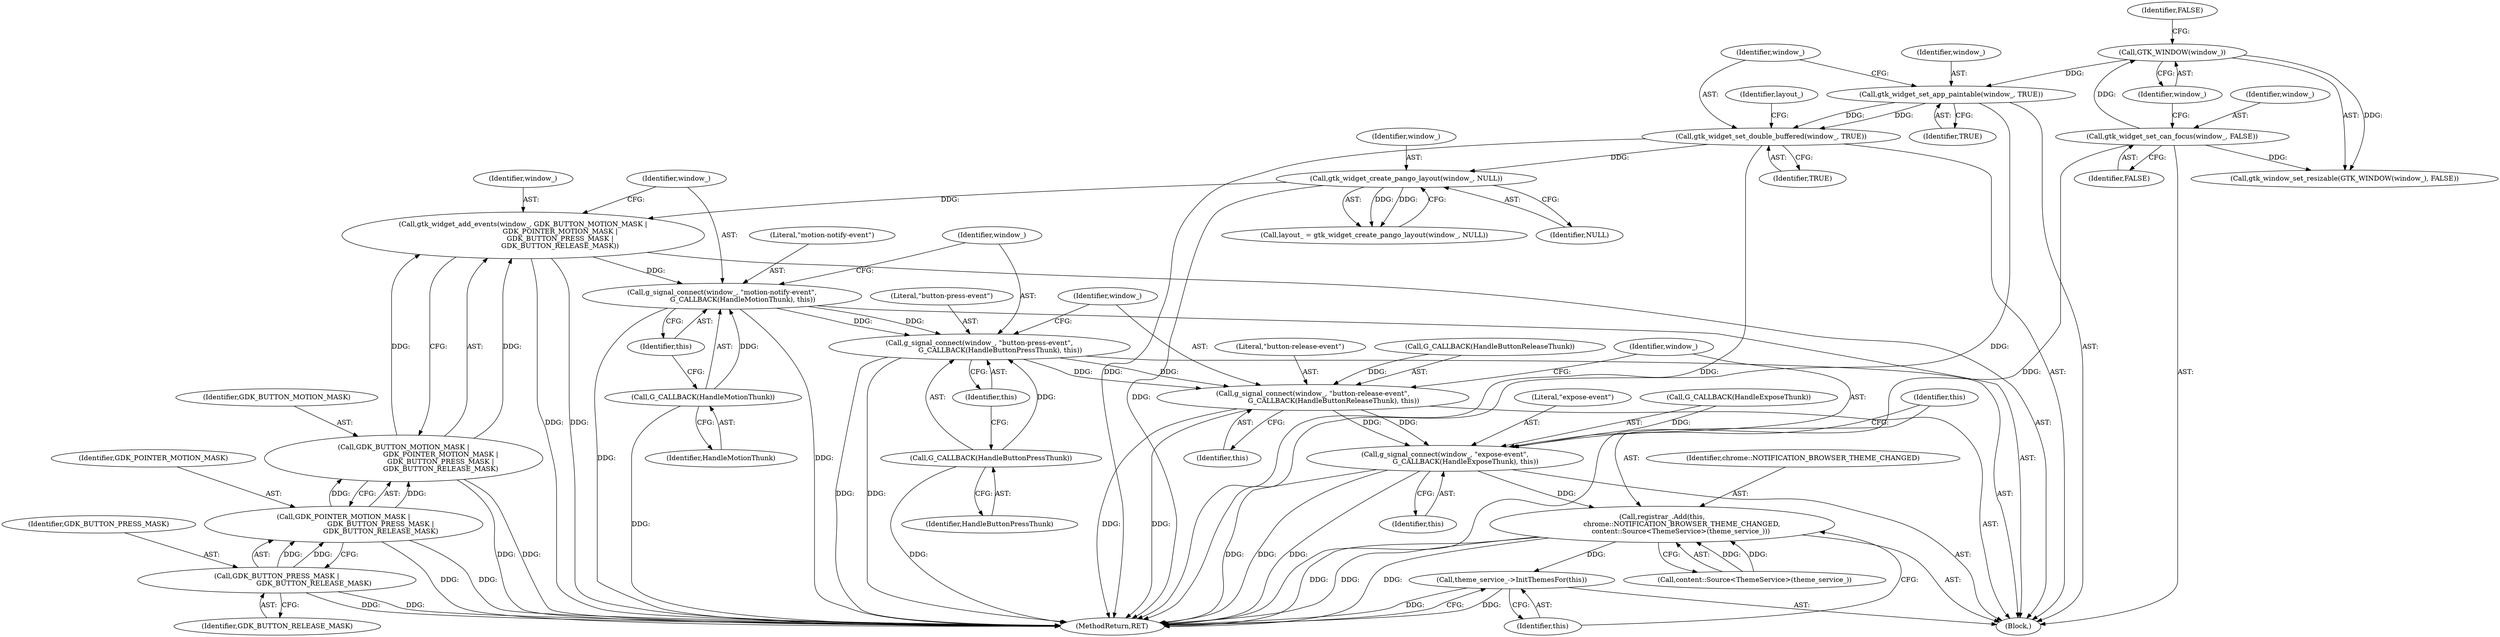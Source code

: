 digraph "1_Chrome_9fe90fe465e046a219411b192d8b08086faae39c@API" {
"1000145" [label="(Call,g_signal_connect(window_, \"button-press-event\",\n                   G_CALLBACK(HandleButtonPressThunk), this))"];
"1000139" [label="(Call,g_signal_connect(window_, \"motion-notify-event\",\n                   G_CALLBACK(HandleMotionThunk), this))"];
"1000130" [label="(Call,gtk_widget_add_events(window_, GDK_BUTTON_MOTION_MASK |\n                                  GDK_POINTER_MOTION_MASK |\n                                  GDK_BUTTON_PRESS_MASK |\n                                  GDK_BUTTON_RELEASE_MASK))"];
"1000121" [label="(Call,gtk_widget_create_pango_layout(window_, NULL))"];
"1000116" [label="(Call,gtk_widget_set_double_buffered(window_, TRUE))"];
"1000113" [label="(Call,gtk_widget_set_app_paintable(window_, TRUE))"];
"1000110" [label="(Call,GTK_WINDOW(window_))"];
"1000106" [label="(Call,gtk_widget_set_can_focus(window_, FALSE))"];
"1000132" [label="(Call,GDK_BUTTON_MOTION_MASK |\n                                  GDK_POINTER_MOTION_MASK |\n                                  GDK_BUTTON_PRESS_MASK |\n                                  GDK_BUTTON_RELEASE_MASK)"];
"1000134" [label="(Call,GDK_POINTER_MOTION_MASK |\n                                  GDK_BUTTON_PRESS_MASK |\n                                  GDK_BUTTON_RELEASE_MASK)"];
"1000136" [label="(Call,GDK_BUTTON_PRESS_MASK |\n                                  GDK_BUTTON_RELEASE_MASK)"];
"1000142" [label="(Call,G_CALLBACK(HandleMotionThunk))"];
"1000148" [label="(Call,G_CALLBACK(HandleButtonPressThunk))"];
"1000151" [label="(Call,g_signal_connect(window_, \"button-release-event\",\n                   G_CALLBACK(HandleButtonReleaseThunk), this))"];
"1000157" [label="(Call,g_signal_connect(window_, \"expose-event\",\n                   G_CALLBACK(HandleExposeThunk), this))"];
"1000163" [label="(Call,registrar_.Add(this,\n                  chrome::NOTIFICATION_BROWSER_THEME_CHANGED,\n                 content::Source<ThemeService>(theme_service_)))"];
"1000171" [label="(Call,theme_service_->InitThemesFor(this))"];
"1000173" [label="(MethodReturn,RET)"];
"1000116" [label="(Call,gtk_widget_set_double_buffered(window_, TRUE))"];
"1000133" [label="(Identifier,GDK_BUTTON_MOTION_MASK)"];
"1000143" [label="(Identifier,HandleMotionThunk)"];
"1000156" [label="(Identifier,this)"];
"1000114" [label="(Identifier,window_)"];
"1000137" [label="(Identifier,GDK_BUTTON_PRESS_MASK)"];
"1000150" [label="(Identifier,this)"];
"1000141" [label="(Literal,\"motion-notify-event\")"];
"1000134" [label="(Call,GDK_POINTER_MOTION_MASK |\n                                  GDK_BUTTON_PRESS_MASK |\n                                  GDK_BUTTON_RELEASE_MASK)"];
"1000118" [label="(Identifier,TRUE)"];
"1000123" [label="(Identifier,NULL)"];
"1000152" [label="(Identifier,window_)"];
"1000166" [label="(Call,content::Source<ThemeService>(theme_service_))"];
"1000115" [label="(Identifier,TRUE)"];
"1000119" [label="(Call,layout_ = gtk_widget_create_pango_layout(window_, NULL))"];
"1000164" [label="(Identifier,this)"];
"1000159" [label="(Literal,\"expose-event\")"];
"1000140" [label="(Identifier,window_)"];
"1000142" [label="(Call,G_CALLBACK(HandleMotionThunk))"];
"1000105" [label="(Block,)"];
"1000120" [label="(Identifier,layout_)"];
"1000110" [label="(Call,GTK_WINDOW(window_))"];
"1000162" [label="(Identifier,this)"];
"1000145" [label="(Call,g_signal_connect(window_, \"button-press-event\",\n                   G_CALLBACK(HandleButtonPressThunk), this))"];
"1000171" [label="(Call,theme_service_->InitThemesFor(this))"];
"1000138" [label="(Identifier,GDK_BUTTON_RELEASE_MASK)"];
"1000157" [label="(Call,g_signal_connect(window_, \"expose-event\",\n                   G_CALLBACK(HandleExposeThunk), this))"];
"1000108" [label="(Identifier,FALSE)"];
"1000144" [label="(Identifier,this)"];
"1000130" [label="(Call,gtk_widget_add_events(window_, GDK_BUTTON_MOTION_MASK |\n                                  GDK_POINTER_MOTION_MASK |\n                                  GDK_BUTTON_PRESS_MASK |\n                                  GDK_BUTTON_RELEASE_MASK))"];
"1000117" [label="(Identifier,window_)"];
"1000107" [label="(Identifier,window_)"];
"1000135" [label="(Identifier,GDK_POINTER_MOTION_MASK)"];
"1000146" [label="(Identifier,window_)"];
"1000121" [label="(Call,gtk_widget_create_pango_layout(window_, NULL))"];
"1000112" [label="(Identifier,FALSE)"];
"1000111" [label="(Identifier,window_)"];
"1000106" [label="(Call,gtk_widget_set_can_focus(window_, FALSE))"];
"1000139" [label="(Call,g_signal_connect(window_, \"motion-notify-event\",\n                   G_CALLBACK(HandleMotionThunk), this))"];
"1000158" [label="(Identifier,window_)"];
"1000148" [label="(Call,G_CALLBACK(HandleButtonPressThunk))"];
"1000149" [label="(Identifier,HandleButtonPressThunk)"];
"1000113" [label="(Call,gtk_widget_set_app_paintable(window_, TRUE))"];
"1000153" [label="(Literal,\"button-release-event\")"];
"1000163" [label="(Call,registrar_.Add(this,\n                  chrome::NOTIFICATION_BROWSER_THEME_CHANGED,\n                 content::Source<ThemeService>(theme_service_)))"];
"1000109" [label="(Call,gtk_window_set_resizable(GTK_WINDOW(window_), FALSE))"];
"1000132" [label="(Call,GDK_BUTTON_MOTION_MASK |\n                                  GDK_POINTER_MOTION_MASK |\n                                  GDK_BUTTON_PRESS_MASK |\n                                  GDK_BUTTON_RELEASE_MASK)"];
"1000154" [label="(Call,G_CALLBACK(HandleButtonReleaseThunk))"];
"1000122" [label="(Identifier,window_)"];
"1000172" [label="(Identifier,this)"];
"1000147" [label="(Literal,\"button-press-event\")"];
"1000160" [label="(Call,G_CALLBACK(HandleExposeThunk))"];
"1000131" [label="(Identifier,window_)"];
"1000151" [label="(Call,g_signal_connect(window_, \"button-release-event\",\n                   G_CALLBACK(HandleButtonReleaseThunk), this))"];
"1000165" [label="(Identifier,chrome::NOTIFICATION_BROWSER_THEME_CHANGED)"];
"1000136" [label="(Call,GDK_BUTTON_PRESS_MASK |\n                                  GDK_BUTTON_RELEASE_MASK)"];
"1000145" -> "1000105"  [label="AST: "];
"1000145" -> "1000150"  [label="CFG: "];
"1000146" -> "1000145"  [label="AST: "];
"1000147" -> "1000145"  [label="AST: "];
"1000148" -> "1000145"  [label="AST: "];
"1000150" -> "1000145"  [label="AST: "];
"1000152" -> "1000145"  [label="CFG: "];
"1000145" -> "1000173"  [label="DDG: "];
"1000145" -> "1000173"  [label="DDG: "];
"1000139" -> "1000145"  [label="DDG: "];
"1000139" -> "1000145"  [label="DDG: "];
"1000148" -> "1000145"  [label="DDG: "];
"1000145" -> "1000151"  [label="DDG: "];
"1000145" -> "1000151"  [label="DDG: "];
"1000139" -> "1000105"  [label="AST: "];
"1000139" -> "1000144"  [label="CFG: "];
"1000140" -> "1000139"  [label="AST: "];
"1000141" -> "1000139"  [label="AST: "];
"1000142" -> "1000139"  [label="AST: "];
"1000144" -> "1000139"  [label="AST: "];
"1000146" -> "1000139"  [label="CFG: "];
"1000139" -> "1000173"  [label="DDG: "];
"1000139" -> "1000173"  [label="DDG: "];
"1000130" -> "1000139"  [label="DDG: "];
"1000142" -> "1000139"  [label="DDG: "];
"1000130" -> "1000105"  [label="AST: "];
"1000130" -> "1000132"  [label="CFG: "];
"1000131" -> "1000130"  [label="AST: "];
"1000132" -> "1000130"  [label="AST: "];
"1000140" -> "1000130"  [label="CFG: "];
"1000130" -> "1000173"  [label="DDG: "];
"1000130" -> "1000173"  [label="DDG: "];
"1000121" -> "1000130"  [label="DDG: "];
"1000132" -> "1000130"  [label="DDG: "];
"1000132" -> "1000130"  [label="DDG: "];
"1000121" -> "1000119"  [label="AST: "];
"1000121" -> "1000123"  [label="CFG: "];
"1000122" -> "1000121"  [label="AST: "];
"1000123" -> "1000121"  [label="AST: "];
"1000119" -> "1000121"  [label="CFG: "];
"1000121" -> "1000173"  [label="DDG: "];
"1000121" -> "1000119"  [label="DDG: "];
"1000121" -> "1000119"  [label="DDG: "];
"1000116" -> "1000121"  [label="DDG: "];
"1000116" -> "1000105"  [label="AST: "];
"1000116" -> "1000118"  [label="CFG: "];
"1000117" -> "1000116"  [label="AST: "];
"1000118" -> "1000116"  [label="AST: "];
"1000120" -> "1000116"  [label="CFG: "];
"1000116" -> "1000173"  [label="DDG: "];
"1000116" -> "1000173"  [label="DDG: "];
"1000113" -> "1000116"  [label="DDG: "];
"1000113" -> "1000116"  [label="DDG: "];
"1000113" -> "1000105"  [label="AST: "];
"1000113" -> "1000115"  [label="CFG: "];
"1000114" -> "1000113"  [label="AST: "];
"1000115" -> "1000113"  [label="AST: "];
"1000117" -> "1000113"  [label="CFG: "];
"1000113" -> "1000173"  [label="DDG: "];
"1000110" -> "1000113"  [label="DDG: "];
"1000110" -> "1000109"  [label="AST: "];
"1000110" -> "1000111"  [label="CFG: "];
"1000111" -> "1000110"  [label="AST: "];
"1000112" -> "1000110"  [label="CFG: "];
"1000110" -> "1000109"  [label="DDG: "];
"1000106" -> "1000110"  [label="DDG: "];
"1000106" -> "1000105"  [label="AST: "];
"1000106" -> "1000108"  [label="CFG: "];
"1000107" -> "1000106"  [label="AST: "];
"1000108" -> "1000106"  [label="AST: "];
"1000111" -> "1000106"  [label="CFG: "];
"1000106" -> "1000173"  [label="DDG: "];
"1000106" -> "1000109"  [label="DDG: "];
"1000132" -> "1000134"  [label="CFG: "];
"1000133" -> "1000132"  [label="AST: "];
"1000134" -> "1000132"  [label="AST: "];
"1000132" -> "1000173"  [label="DDG: "];
"1000132" -> "1000173"  [label="DDG: "];
"1000134" -> "1000132"  [label="DDG: "];
"1000134" -> "1000132"  [label="DDG: "];
"1000134" -> "1000136"  [label="CFG: "];
"1000135" -> "1000134"  [label="AST: "];
"1000136" -> "1000134"  [label="AST: "];
"1000134" -> "1000173"  [label="DDG: "];
"1000134" -> "1000173"  [label="DDG: "];
"1000136" -> "1000134"  [label="DDG: "];
"1000136" -> "1000134"  [label="DDG: "];
"1000136" -> "1000138"  [label="CFG: "];
"1000137" -> "1000136"  [label="AST: "];
"1000138" -> "1000136"  [label="AST: "];
"1000136" -> "1000173"  [label="DDG: "];
"1000136" -> "1000173"  [label="DDG: "];
"1000142" -> "1000143"  [label="CFG: "];
"1000143" -> "1000142"  [label="AST: "];
"1000144" -> "1000142"  [label="CFG: "];
"1000142" -> "1000173"  [label="DDG: "];
"1000148" -> "1000149"  [label="CFG: "];
"1000149" -> "1000148"  [label="AST: "];
"1000150" -> "1000148"  [label="CFG: "];
"1000148" -> "1000173"  [label="DDG: "];
"1000151" -> "1000105"  [label="AST: "];
"1000151" -> "1000156"  [label="CFG: "];
"1000152" -> "1000151"  [label="AST: "];
"1000153" -> "1000151"  [label="AST: "];
"1000154" -> "1000151"  [label="AST: "];
"1000156" -> "1000151"  [label="AST: "];
"1000158" -> "1000151"  [label="CFG: "];
"1000151" -> "1000173"  [label="DDG: "];
"1000151" -> "1000173"  [label="DDG: "];
"1000154" -> "1000151"  [label="DDG: "];
"1000151" -> "1000157"  [label="DDG: "];
"1000151" -> "1000157"  [label="DDG: "];
"1000157" -> "1000105"  [label="AST: "];
"1000157" -> "1000162"  [label="CFG: "];
"1000158" -> "1000157"  [label="AST: "];
"1000159" -> "1000157"  [label="AST: "];
"1000160" -> "1000157"  [label="AST: "];
"1000162" -> "1000157"  [label="AST: "];
"1000164" -> "1000157"  [label="CFG: "];
"1000157" -> "1000173"  [label="DDG: "];
"1000157" -> "1000173"  [label="DDG: "];
"1000157" -> "1000173"  [label="DDG: "];
"1000160" -> "1000157"  [label="DDG: "];
"1000157" -> "1000163"  [label="DDG: "];
"1000163" -> "1000105"  [label="AST: "];
"1000163" -> "1000166"  [label="CFG: "];
"1000164" -> "1000163"  [label="AST: "];
"1000165" -> "1000163"  [label="AST: "];
"1000166" -> "1000163"  [label="AST: "];
"1000172" -> "1000163"  [label="CFG: "];
"1000163" -> "1000173"  [label="DDG: "];
"1000163" -> "1000173"  [label="DDG: "];
"1000163" -> "1000173"  [label="DDG: "];
"1000166" -> "1000163"  [label="DDG: "];
"1000166" -> "1000163"  [label="DDG: "];
"1000163" -> "1000171"  [label="DDG: "];
"1000171" -> "1000105"  [label="AST: "];
"1000171" -> "1000172"  [label="CFG: "];
"1000172" -> "1000171"  [label="AST: "];
"1000173" -> "1000171"  [label="CFG: "];
"1000171" -> "1000173"  [label="DDG: "];
"1000171" -> "1000173"  [label="DDG: "];
}
